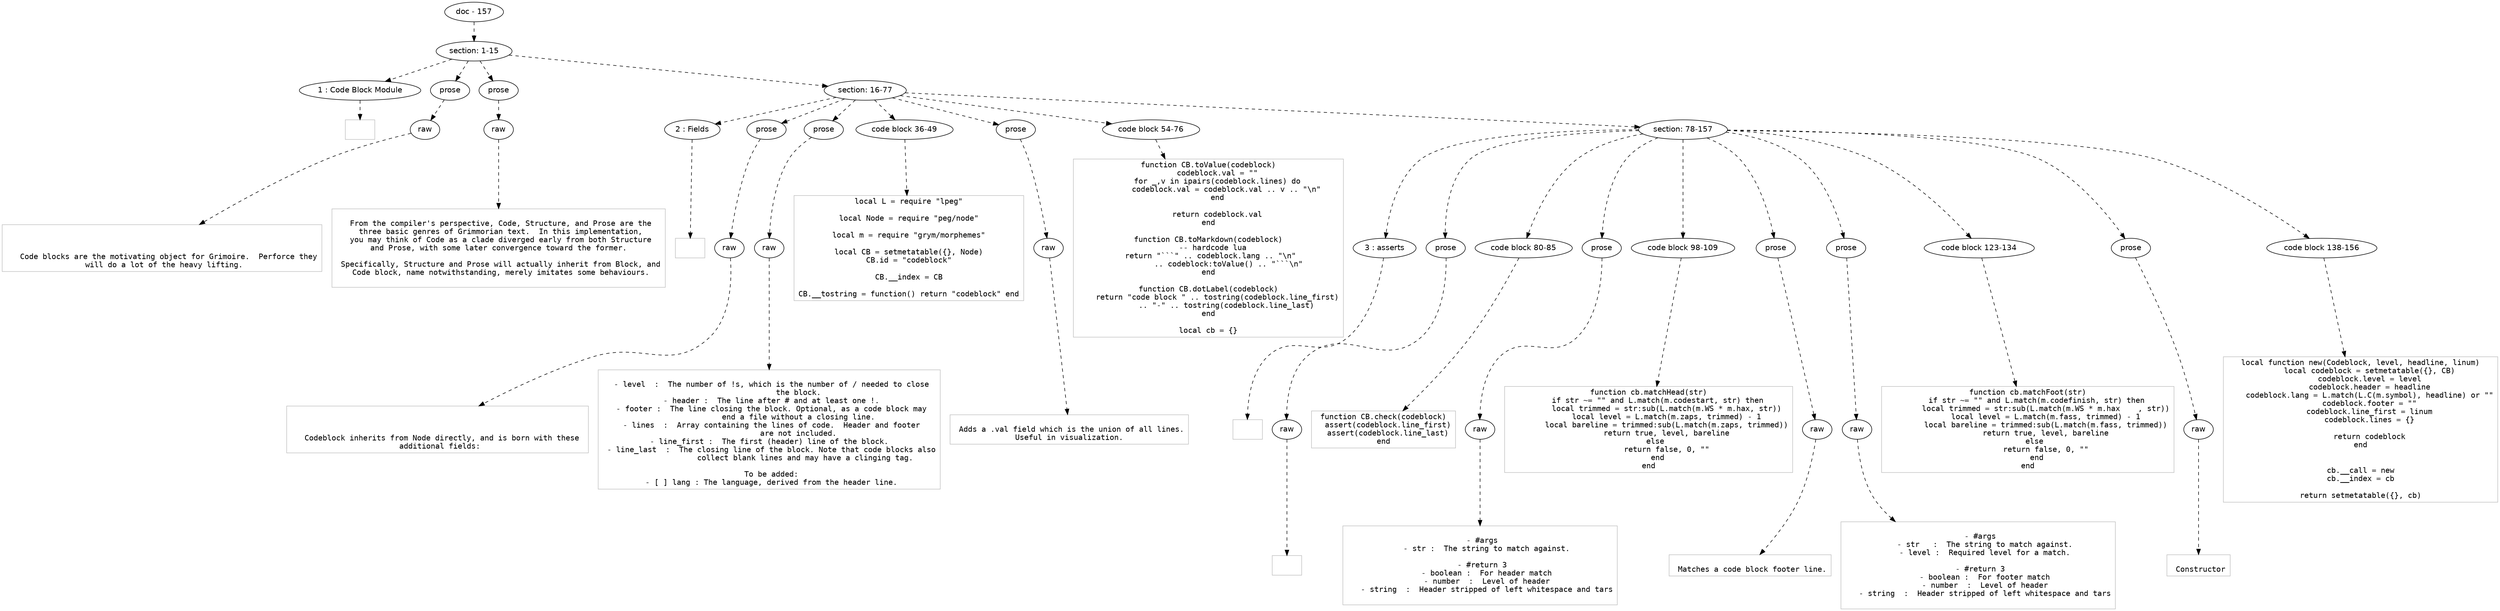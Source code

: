 digraph hierarchy {

node [fontname=Helvetica]
edge [style=dashed]

doc_0 [label="doc - 157"]


doc_0 -> { section_1}
{rank=same; section_1}

section_1 [label="section: 1-15"]


section_1 -> { header_2 prose_3 prose_4 section_5}
{rank=same; header_2 prose_3 prose_4 section_5}

header_2 [label="1 : Code Block Module"]

prose_3 [label="prose"]

prose_4 [label="prose"]

section_5 [label="section: 16-77"]


header_2 -> leaf_6
leaf_6  [color=Gray,shape=rectangle,fontname=Inconsolata,label=""]
prose_3 -> { raw_7}
{rank=same; raw_7}

raw_7 [label="raw"]


raw_7 -> leaf_8
leaf_8  [color=Gray,shape=rectangle,fontname=Inconsolata,label="


   Code blocks are the motivating object for Grimoire.  Perforce they
 will do a lot of the heavy lifting.
"]
prose_4 -> { raw_9}
{rank=same; raw_9}

raw_9 [label="raw"]


raw_9 -> leaf_10
leaf_10  [color=Gray,shape=rectangle,fontname=Inconsolata,label="
 From the compiler's perspective, Code, Structure, and Prose are the
 three basic genres of Grimmorian text.  In this implementation,
 you may think of Code as a clade diverged early from both Structure
 and Prose, with some later convergence toward the former. 
 
 Specifically, Structure and Prose will actually inherit from Block, and
 Code block, name notwithstanding, merely imitates some behaviours.
 
"]
section_5 -> { header_11 prose_12 prose_13 codeblock_14 prose_15 codeblock_16 section_17}
{rank=same; header_11 prose_12 prose_13 codeblock_14 prose_15 codeblock_16 section_17}

header_11 [label="2 : Fields"]

prose_12 [label="prose"]

prose_13 [label="prose"]

codeblock_14 [label="code block 36-49"]

prose_15 [label="prose"]

codeblock_16 [label="code block 54-76"]

section_17 [label="section: 78-157"]


header_11 -> leaf_18
leaf_18  [color=Gray,shape=rectangle,fontname=Inconsolata,label=""]
prose_12 -> { raw_19}
{rank=same; raw_19}

raw_19 [label="raw"]


raw_19 -> leaf_20
leaf_20  [color=Gray,shape=rectangle,fontname=Inconsolata,label="


   Codeblock inherits from Node directly, and is born with these 
 additional fields:
"]
prose_13 -> { raw_21}
{rank=same; raw_21}

raw_21 [label="raw"]


raw_21 -> leaf_22
leaf_22  [color=Gray,shape=rectangle,fontname=Inconsolata,label="
 - level  :  The number of !s, which is the number of / needed to close
             the block.
 - header :  The line after # and at least one !.
 - footer :  The line closing the block. Optional, as a code block may
             end a file without a closing line.
 - lines  :  Array containing the lines of code.  Header and footer
             are not included.
 - line_first :  The first (header) line of the block. 
 - line_last  :  The closing line of the block. Note that code blocks also
                 collect blank lines and may have a clinging tag. 
 
 To be added:
 - [ ] lang : The language, derived from the header line.
"]
codeblock_14 -> leaf_23
leaf_23  [color=Gray,shape=rectangle,fontname=Inconsolata,label="local L = require \"lpeg\"

local Node = require \"peg/node\"

local m = require \"grym/morphemes\"

local CB = setmetatable({}, Node)
CB.id = \"codeblock\"

CB.__index = CB

CB.__tostring = function() return \"codeblock\" end"]
prose_15 -> { raw_24}
{rank=same; raw_24}

raw_24 [label="raw"]


raw_24 -> leaf_25
leaf_25  [color=Gray,shape=rectangle,fontname=Inconsolata,label="
 Adds a .val field which is the union of all lines.
 Useful in visualization. 
"]
codeblock_16 -> leaf_26
leaf_26  [color=Gray,shape=rectangle,fontname=Inconsolata,label="function CB.toValue(codeblock)
    codeblock.val = \"\"
    for _,v in ipairs(codeblock.lines) do
        codeblock.val = codeblock.val .. v .. \"\\n\"
    end

    return codeblock.val
end

function CB.toMarkdown(codeblock)
  -- hardcode lua
  return \"```\" .. codeblock.lang .. \"\\n\" 
         .. codeblock:toValue() .. \"```\\n\"
end

function CB.dotLabel(codeblock)
    return \"code block \" .. tostring(codeblock.line_first)
        .. \"-\" .. tostring(codeblock.line_last)
end

local cb = {}"]
section_17 -> { header_27 prose_28 codeblock_29 prose_30 codeblock_31 prose_32 prose_33 codeblock_34 prose_35 codeblock_36}
{rank=same; header_27 prose_28 codeblock_29 prose_30 codeblock_31 prose_32 prose_33 codeblock_34 prose_35 codeblock_36}

header_27 [label="3 : asserts"]

prose_28 [label="prose"]

codeblock_29 [label="code block 80-85"]

prose_30 [label="prose"]

codeblock_31 [label="code block 98-109"]

prose_32 [label="prose"]

prose_33 [label="prose"]

codeblock_34 [label="code block 123-134"]

prose_35 [label="prose"]

codeblock_36 [label="code block 138-156"]


header_27 -> leaf_37
leaf_37  [color=Gray,shape=rectangle,fontname=Inconsolata,label=""]
prose_28 -> { raw_38}
{rank=same; raw_38}

raw_38 [label="raw"]


raw_38 -> leaf_39
leaf_39  [color=Gray,shape=rectangle,fontname=Inconsolata,label="
"]
codeblock_29 -> leaf_40
leaf_40  [color=Gray,shape=rectangle,fontname=Inconsolata,label="function CB.check(codeblock)
  assert(codeblock.line_first)
  assert(codeblock.line_last)
end"]
prose_30 -> { raw_41}
{rank=same; raw_41}

raw_41 [label="raw"]


raw_41 -> leaf_42
leaf_42  [color=Gray,shape=rectangle,fontname=Inconsolata,label="
 - #args
   - str :  The string to match against.
 
 - #return 3
   - boolean :  For header match
   - number  :  Level of header
   - string  :  Header stripped of left whitespace and tars

"]
codeblock_31 -> leaf_43
leaf_43  [color=Gray,shape=rectangle,fontname=Inconsolata,label="function cb.matchHead(str)
    if str ~= \"\" and L.match(m.codestart, str) then
        local trimmed = str:sub(L.match(m.WS * m.hax, str))
        local level = L.match(m.zaps, trimmed) - 1
        local bareline = trimmed:sub(L.match(m.zaps, trimmed))
        return true, level, bareline
    else 
        return false, 0, \"\"
    end
end"]
prose_32 -> { raw_44}
{rank=same; raw_44}

raw_44 [label="raw"]


raw_44 -> leaf_45
leaf_45  [color=Gray,shape=rectangle,fontname=Inconsolata,label="
 Matches a code block footer line.
"]
prose_33 -> { raw_46}
{rank=same; raw_46}

raw_46 [label="raw"]


raw_46 -> leaf_47
leaf_47  [color=Gray,shape=rectangle,fontname=Inconsolata,label="
 - #args
   - str   :  The string to match against.
   - level :  Required level for a match.
 
 - #return 3
   - boolean :  For footer match
   - number  :  Level of header
   - string  :  Header stripped of left whitespace and tars

"]
codeblock_34 -> leaf_48
leaf_48  [color=Gray,shape=rectangle,fontname=Inconsolata,label="function cb.matchFoot(str)
    if str ~= \"\" and L.match(m.codefinish, str) then
        local trimmed = str:sub(L.match(m.WS * m.hax    , str))
        local level = L.match(m.fass, trimmed) - 1
        local bareline = trimmed:sub(L.match(m.fass, trimmed))
        return true, level, bareline
    else 
        return false, 0, \"\"
    end
end"]
prose_35 -> { raw_49}
{rank=same; raw_49}

raw_49 [label="raw"]


raw_49 -> leaf_50
leaf_50  [color=Gray,shape=rectangle,fontname=Inconsolata,label="
 Constructor
"]
codeblock_36 -> leaf_51
leaf_51  [color=Gray,shape=rectangle,fontname=Inconsolata,label="local function new(Codeblock, level, headline, linum)
    local codeblock = setmetatable({}, CB)
    codeblock.level = level
    codeblock.header = headline
    codeblock.lang = L.match(L.C(m.symbol), headline) or \"\"
    codeblock.footer = \"\"
    codeblock.line_first = linum
    codeblock.lines = {}

    return codeblock
end


cb.__call = new
cb.__index = cb

return setmetatable({}, cb)"]

}
